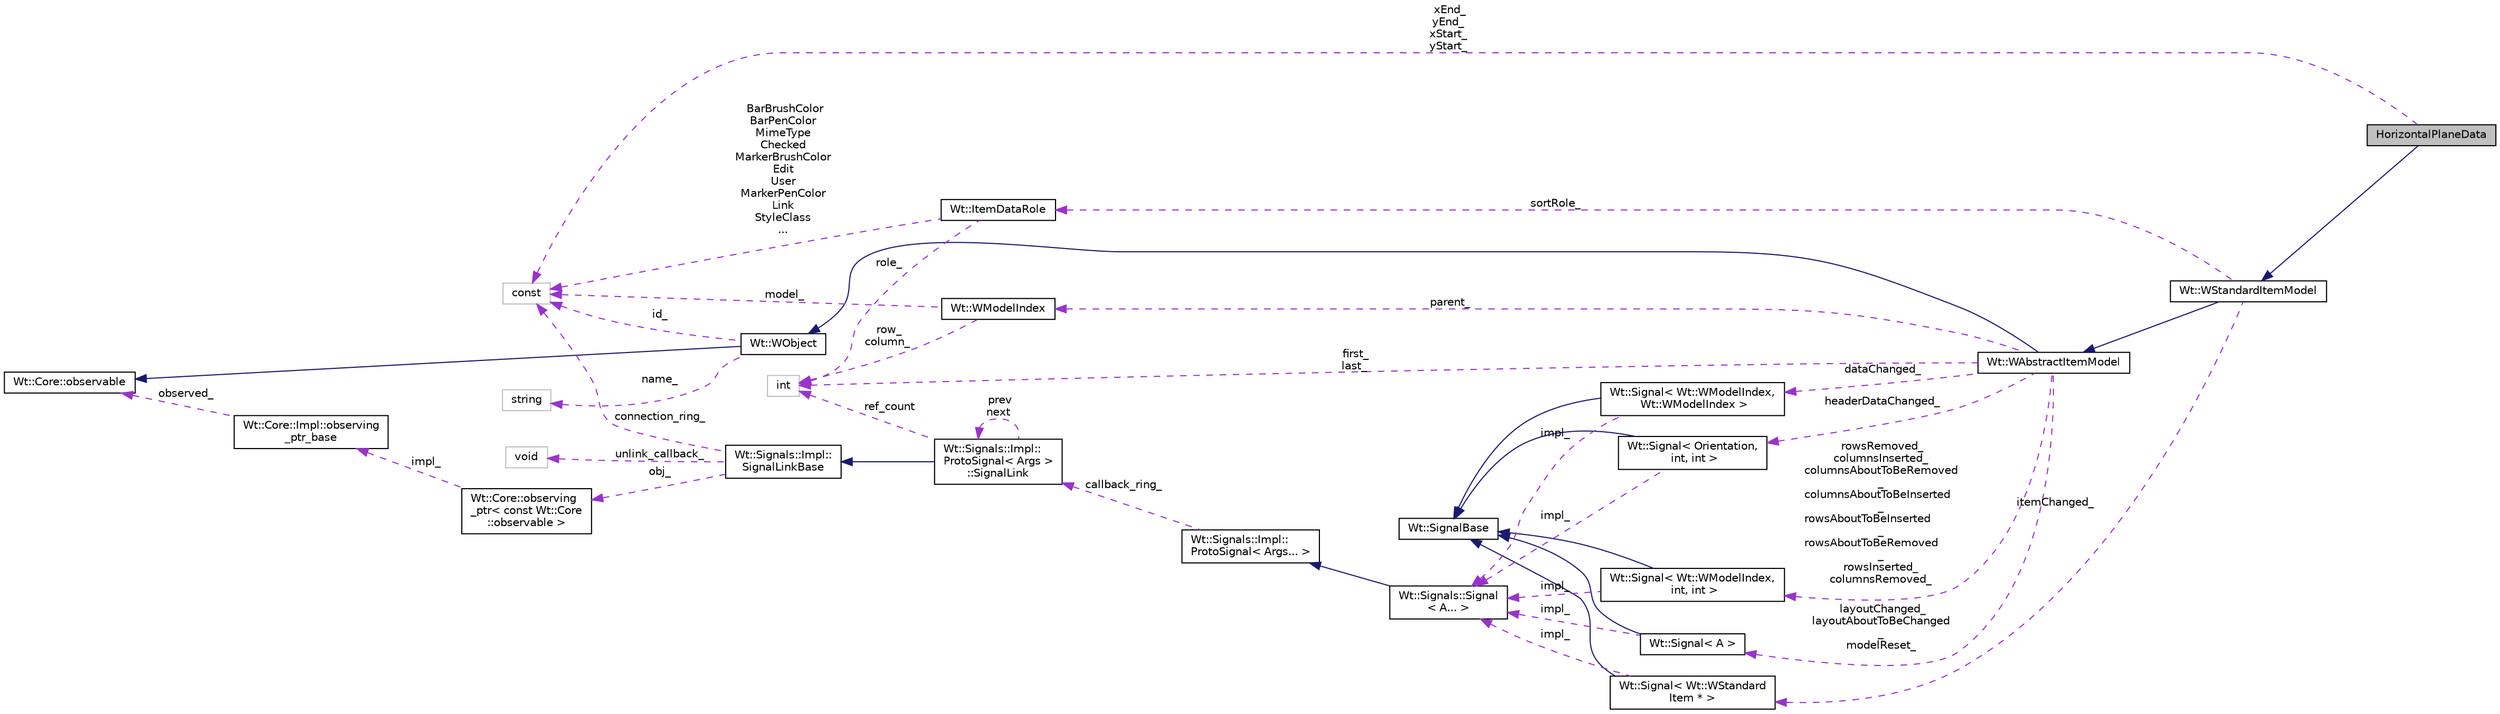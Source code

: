 digraph "HorizontalPlaneData"
{
 // LATEX_PDF_SIZE
  edge [fontname="Helvetica",fontsize="10",labelfontname="Helvetica",labelfontsize="10"];
  node [fontname="Helvetica",fontsize="10",shape=record];
  rankdir="LR";
  Node1 [label="HorizontalPlaneData",height=0.2,width=0.4,color="black", fillcolor="grey75", style="filled", fontcolor="black",tooltip=" "];
  Node2 -> Node1 [dir="back",color="midnightblue",fontsize="10",style="solid",fontname="Helvetica"];
  Node2 [label="Wt::WStandardItemModel",height=0.2,width=0.4,color="black", fillcolor="white", style="filled",URL="$classWt_1_1WStandardItemModel.html",tooltip="A standard data model, which stores its data in memory."];
  Node3 -> Node2 [dir="back",color="midnightblue",fontsize="10",style="solid",fontname="Helvetica"];
  Node3 [label="Wt::WAbstractItemModel",height=0.2,width=0.4,color="black", fillcolor="white", style="filled",URL="$classWt_1_1WAbstractItemModel.html",tooltip="An abstract model for use with Wt's view classes."];
  Node4 -> Node3 [dir="back",color="midnightblue",fontsize="10",style="solid",fontname="Helvetica"];
  Node4 [label="Wt::WObject",height=0.2,width=0.4,color="black", fillcolor="white", style="filled",URL="$classWt_1_1WObject.html",tooltip="A base class for objects that participate in the signal/slot system."];
  Node5 -> Node4 [dir="back",color="midnightblue",fontsize="10",style="solid",fontname="Helvetica"];
  Node5 [label="Wt::Core::observable",height=0.2,width=0.4,color="black", fillcolor="white", style="filled",URL="$classWt_1_1Core_1_1observable.html",tooltip="A base class for objects whose life-time can be tracked."];
  Node6 -> Node4 [dir="back",color="darkorchid3",fontsize="10",style="dashed",label=" name_" ,fontname="Helvetica"];
  Node6 [label="string",height=0.2,width=0.4,color="grey75", fillcolor="white", style="filled",tooltip=" "];
  Node7 -> Node4 [dir="back",color="darkorchid3",fontsize="10",style="dashed",label=" id_" ,fontname="Helvetica"];
  Node7 [label="const",height=0.2,width=0.4,color="grey75", fillcolor="white", style="filled",tooltip=" "];
  Node8 -> Node3 [dir="back",color="darkorchid3",fontsize="10",style="dashed",label=" layoutChanged_\nlayoutAboutToBeChanged\l_\nmodelReset_" ,fontname="Helvetica"];
  Node8 [label="Wt::Signal\< A \>",height=0.2,width=0.4,color="black", fillcolor="white", style="filled",URL="$classWt_1_1Signal.html",tooltip="A signal that propagates events to listeners."];
  Node9 -> Node8 [dir="back",color="midnightblue",fontsize="10",style="solid",fontname="Helvetica"];
  Node9 [label="Wt::SignalBase",height=0.2,width=0.4,color="black", fillcolor="white", style="filled",URL="$classWt_1_1SignalBase.html",tooltip="Abstract base class of a signal."];
  Node10 -> Node8 [dir="back",color="darkorchid3",fontsize="10",style="dashed",label=" impl_" ,fontname="Helvetica"];
  Node10 [label="Wt::Signals::Signal\l\< A... \>",height=0.2,width=0.4,color="black", fillcolor="white", style="filled",URL="$structWt_1_1Signals_1_1Signal.html",tooltip=" "];
  Node11 -> Node10 [dir="back",color="midnightblue",fontsize="10",style="solid",fontname="Helvetica"];
  Node11 [label="Wt::Signals::Impl::\lProtoSignal\< Args... \>",height=0.2,width=0.4,color="black", fillcolor="white", style="filled",URL="$classWt_1_1Signals_1_1Impl_1_1ProtoSignal.html",tooltip=" "];
  Node12 -> Node11 [dir="back",color="darkorchid3",fontsize="10",style="dashed",label=" callback_ring_" ,fontname="Helvetica"];
  Node12 [label="Wt::Signals::Impl::\lProtoSignal\< Args \>\l::SignalLink",height=0.2,width=0.4,color="black", fillcolor="white", style="filled",URL="$structWt_1_1Signals_1_1Impl_1_1ProtoSignal_1_1SignalLink.html",tooltip=" "];
  Node13 -> Node12 [dir="back",color="midnightblue",fontsize="10",style="solid",fontname="Helvetica"];
  Node13 [label="Wt::Signals::Impl::\lSignalLinkBase",height=0.2,width=0.4,color="black", fillcolor="white", style="filled",URL="$classWt_1_1Signals_1_1Impl_1_1SignalLinkBase.html",tooltip=" "];
  Node14 -> Node13 [dir="back",color="darkorchid3",fontsize="10",style="dashed",label=" unlink_callback_" ,fontname="Helvetica"];
  Node14 [label="void",height=0.2,width=0.4,color="grey75", fillcolor="white", style="filled",tooltip=" "];
  Node15 -> Node13 [dir="back",color="darkorchid3",fontsize="10",style="dashed",label=" obj_" ,fontname="Helvetica"];
  Node15 [label="Wt::Core::observing\l_ptr\< const Wt::Core\l::observable \>",height=0.2,width=0.4,color="black", fillcolor="white", style="filled",URL="$classWt_1_1Core_1_1observing__ptr.html",tooltip=" "];
  Node16 -> Node15 [dir="back",color="darkorchid3",fontsize="10",style="dashed",label=" impl_" ,fontname="Helvetica"];
  Node16 [label="Wt::Core::Impl::observing\l_ptr_base",height=0.2,width=0.4,color="black", fillcolor="white", style="filled",URL="$structWt_1_1Core_1_1Impl_1_1observing__ptr__base.html",tooltip=" "];
  Node5 -> Node16 [dir="back",color="darkorchid3",fontsize="10",style="dashed",label=" observed_" ,fontname="Helvetica"];
  Node7 -> Node13 [dir="back",color="darkorchid3",fontsize="10",style="dashed",label=" connection_ring_" ,fontname="Helvetica"];
  Node17 -> Node12 [dir="back",color="darkorchid3",fontsize="10",style="dashed",label=" ref_count" ,fontname="Helvetica"];
  Node17 [label="int",height=0.2,width=0.4,color="grey75", fillcolor="white", style="filled",tooltip=" "];
  Node12 -> Node12 [dir="back",color="darkorchid3",fontsize="10",style="dashed",label=" prev\nnext" ,fontname="Helvetica"];
  Node18 -> Node3 [dir="back",color="darkorchid3",fontsize="10",style="dashed",label=" parent_" ,fontname="Helvetica"];
  Node18 [label="Wt::WModelIndex",height=0.2,width=0.4,color="black", fillcolor="white", style="filled",URL="$classWt_1_1WModelIndex.html",tooltip="A value class that describes an index to an item in a data model."];
  Node17 -> Node18 [dir="back",color="darkorchid3",fontsize="10",style="dashed",label=" row_\ncolumn_" ,fontname="Helvetica"];
  Node7 -> Node18 [dir="back",color="darkorchid3",fontsize="10",style="dashed",label=" model_" ,fontname="Helvetica"];
  Node19 -> Node3 [dir="back",color="darkorchid3",fontsize="10",style="dashed",label=" dataChanged_" ,fontname="Helvetica"];
  Node19 [label="Wt::Signal\< Wt::WModelIndex,\l Wt::WModelIndex \>",height=0.2,width=0.4,color="black", fillcolor="white", style="filled",URL="$classWt_1_1Signal.html",tooltip=" "];
  Node9 -> Node19 [dir="back",color="midnightblue",fontsize="10",style="solid",fontname="Helvetica"];
  Node10 -> Node19 [dir="back",color="darkorchid3",fontsize="10",style="dashed",label=" impl_" ,fontname="Helvetica"];
  Node20 -> Node3 [dir="back",color="darkorchid3",fontsize="10",style="dashed",label=" headerDataChanged_" ,fontname="Helvetica"];
  Node20 [label="Wt::Signal\< Orientation,\l int, int \>",height=0.2,width=0.4,color="black", fillcolor="white", style="filled",URL="$classWt_1_1Signal.html",tooltip=" "];
  Node9 -> Node20 [dir="back",color="midnightblue",fontsize="10",style="solid",fontname="Helvetica"];
  Node10 -> Node20 [dir="back",color="darkorchid3",fontsize="10",style="dashed",label=" impl_" ,fontname="Helvetica"];
  Node21 -> Node3 [dir="back",color="darkorchid3",fontsize="10",style="dashed",label=" rowsRemoved_\ncolumnsInserted_\ncolumnsAboutToBeRemoved\l_\ncolumnsAboutToBeInserted\l_\nrowsAboutToBeInserted\l_\nrowsAboutToBeRemoved\l_\nrowsInserted_\ncolumnsRemoved_" ,fontname="Helvetica"];
  Node21 [label="Wt::Signal\< Wt::WModelIndex,\l int, int \>",height=0.2,width=0.4,color="black", fillcolor="white", style="filled",URL="$classWt_1_1Signal.html",tooltip=" "];
  Node9 -> Node21 [dir="back",color="midnightblue",fontsize="10",style="solid",fontname="Helvetica"];
  Node10 -> Node21 [dir="back",color="darkorchid3",fontsize="10",style="dashed",label=" impl_" ,fontname="Helvetica"];
  Node17 -> Node3 [dir="back",color="darkorchid3",fontsize="10",style="dashed",label=" first_\nlast_" ,fontname="Helvetica"];
  Node22 -> Node2 [dir="back",color="darkorchid3",fontsize="10",style="dashed",label=" itemChanged_" ,fontname="Helvetica"];
  Node22 [label="Wt::Signal\< Wt::WStandard\lItem * \>",height=0.2,width=0.4,color="black", fillcolor="white", style="filled",URL="$classWt_1_1Signal.html",tooltip=" "];
  Node9 -> Node22 [dir="back",color="midnightblue",fontsize="10",style="solid",fontname="Helvetica"];
  Node10 -> Node22 [dir="back",color="darkorchid3",fontsize="10",style="dashed",label=" impl_" ,fontname="Helvetica"];
  Node23 -> Node2 [dir="back",color="darkorchid3",fontsize="10",style="dashed",label=" sortRole_" ,fontname="Helvetica"];
  Node23 [label="Wt::ItemDataRole",height=0.2,width=0.4,color="black", fillcolor="white", style="filled",URL="$classWt_1_1ItemDataRole.html",tooltip="Enumeration that indicates a role for a data item."];
  Node17 -> Node23 [dir="back",color="darkorchid3",fontsize="10",style="dashed",label=" role_" ,fontname="Helvetica"];
  Node7 -> Node23 [dir="back",color="darkorchid3",fontsize="10",style="dashed",label=" BarBrushColor\nBarPenColor\nMimeType\nChecked\nMarkerBrushColor\nEdit\nUser\nMarkerPenColor\nLink\nStyleClass\n..." ,fontname="Helvetica"];
  Node7 -> Node1 [dir="back",color="darkorchid3",fontsize="10",style="dashed",label=" xEnd_\nyEnd_\nxStart_\nyStart_" ,fontname="Helvetica"];
}
